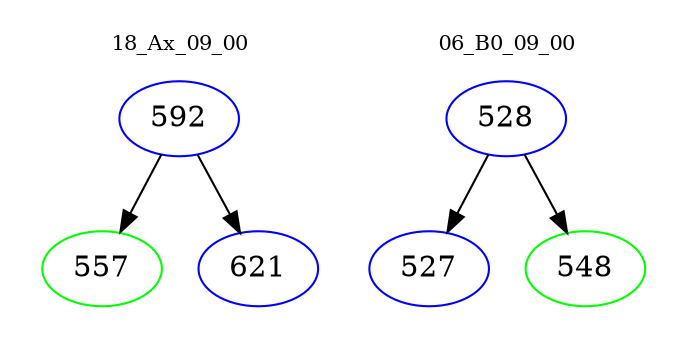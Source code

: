 digraph{
subgraph cluster_0 {
color = white
label = "18_Ax_09_00";
fontsize=10;
T0_592 [label="592", color="blue"]
T0_592 -> T0_557 [color="black"]
T0_557 [label="557", color="green"]
T0_592 -> T0_621 [color="black"]
T0_621 [label="621", color="blue"]
}
subgraph cluster_1 {
color = white
label = "06_B0_09_00";
fontsize=10;
T1_528 [label="528", color="blue"]
T1_528 -> T1_527 [color="black"]
T1_527 [label="527", color="blue"]
T1_528 -> T1_548 [color="black"]
T1_548 [label="548", color="green"]
}
}
